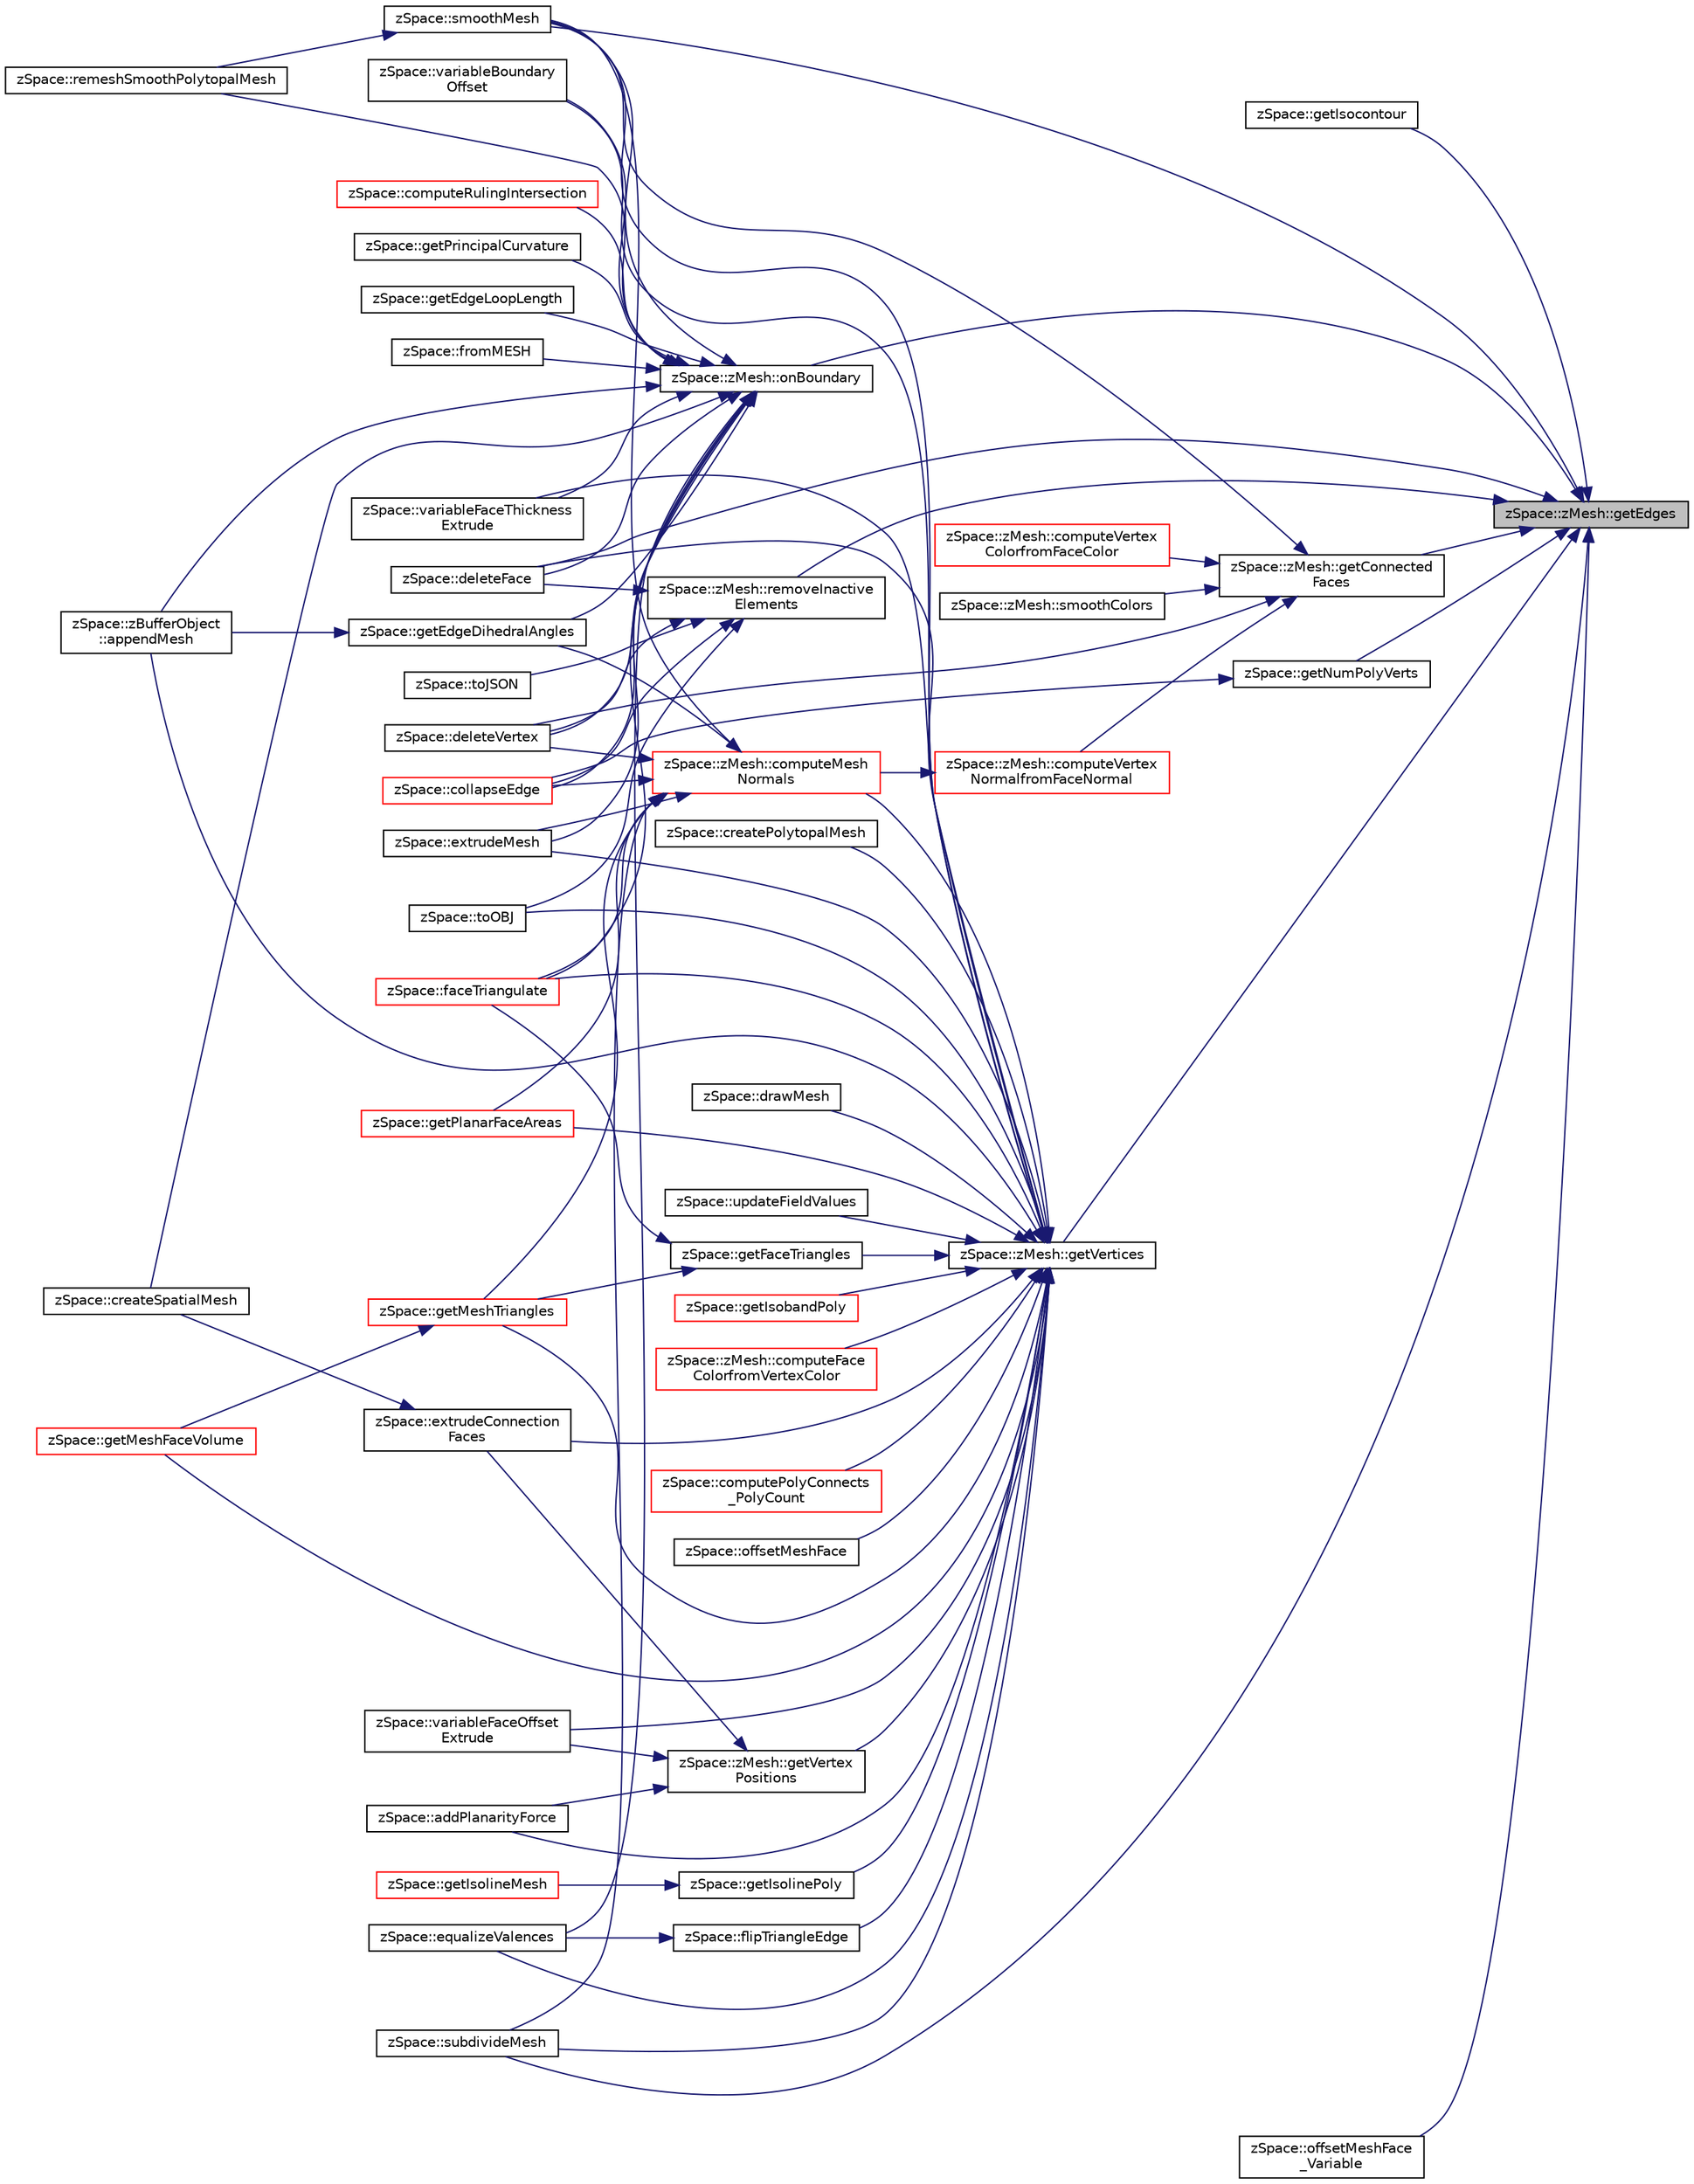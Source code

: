 digraph "zSpace::zMesh::getEdges"
{
 // LATEX_PDF_SIZE
  edge [fontname="Helvetica",fontsize="10",labelfontname="Helvetica",labelfontsize="10"];
  node [fontname="Helvetica",fontsize="10",shape=record];
  rankdir="RL";
  Node282 [label="zSpace::zMesh::getEdges",height=0.2,width=0.4,color="black", fillcolor="grey75", style="filled", fontcolor="black",tooltip="This method gets the edges of a zFace."];
  Node282 -> Node283 [dir="back",color="midnightblue",fontsize="10",style="solid",fontname="Helvetica"];
  Node283 [label="zSpace::getIsocontour",height=0.2,width=0.4,color="black", fillcolor="white", style="filled",URL="$group__z_field2_d_utilities.html#ga6e47ed2966a60fe23fd026823eabac51",tooltip="This method creates a isocontour graph from the input field mesh at the given field threshold."];
  Node282 -> Node284 [dir="back",color="midnightblue",fontsize="10",style="solid",fontname="Helvetica"];
  Node284 [label="zSpace::zMesh::getVertices",height=0.2,width=0.4,color="black", fillcolor="white", style="filled",URL="$classz_space_1_1z_mesh.html#aa3010b8075e42f14efd4c3605085093b",tooltip="This method gets the vertices attached to input zEdge or zFace."];
  Node284 -> Node285 [dir="back",color="midnightblue",fontsize="10",style="solid",fontname="Helvetica"];
  Node285 [label="zSpace::createPolytopalMesh",height=0.2,width=0.4,color="black", fillcolor="white", style="filled",URL="$group__z_polytopal.html#gaf251bb68cd900abe02f923fa4f54686c",tooltip="This method creates the polytopal mesh based on the input volume mesh and its center line graph."];
  Node284 -> Node286 [dir="back",color="midnightblue",fontsize="10",style="solid",fontname="Helvetica"];
  Node286 [label="zSpace::extrudeConnection\lFaces",height=0.2,width=0.4,color="black", fillcolor="white", style="filled",URL="$group__z_spatial_structure.html#gab4c00e50a2b8f93f3b2d901d3c8a3055",tooltip=" "];
  Node286 -> Node287 [dir="back",color="midnightblue",fontsize="10",style="solid",fontname="Helvetica"];
  Node287 [label="zSpace::createSpatialMesh",height=0.2,width=0.4,color="black", fillcolor="white", style="filled",URL="$group__z_spatial_structure.html#ga33b7c2f2ce96ec2010fcf8980f4cbd50",tooltip="This method creates the polytopal mesh based on the input volume mesh and its center line graph."];
  Node284 -> Node288 [dir="back",color="midnightblue",fontsize="10",style="solid",fontname="Helvetica"];
  Node288 [label="zSpace::variableFaceOffset\lExtrude",height=0.2,width=0.4,color="black", fillcolor="white", style="filled",URL="$group__z_variable_extrude.html#ga4b7753289e2df876a4577208825064e2",tooltip="This method offset extrudes the faces of the input mesh based on vertex / face color...."];
  Node284 -> Node289 [dir="back",color="midnightblue",fontsize="10",style="solid",fontname="Helvetica"];
  Node289 [label="zSpace::variableBoundary\lOffset",height=0.2,width=0.4,color="black", fillcolor="white", style="filled",URL="$group__z_variable_extrude.html#ga9c135fd7362c20a7c6eba655e7abc418",tooltip="This method offsets the boundary faces of the input mesh based on vertex color. It uses only the red ..."];
  Node284 -> Node290 [dir="back",color="midnightblue",fontsize="10",style="solid",fontname="Helvetica"];
  Node290 [label="zSpace::variableFaceThickness\lExtrude",height=0.2,width=0.4,color="black", fillcolor="white", style="filled",URL="$group__z_variable_extrude.html#ga8626c54d38eb699e9d79c88dadb9d417",tooltip="This method extrudes the input mesh based on vertex / face color. It uses only the red channel of the..."];
  Node284 -> Node291 [dir="back",color="midnightblue",fontsize="10",style="solid",fontname="Helvetica"];
  Node291 [label="zSpace::zBufferObject\l::appendMesh",height=0.2,width=0.4,color="black", fillcolor="white", style="filled",URL="$classz_space_1_1z_buffer_object.html#ac5e8e4b2d6a21dbf4e59ed55a8b8bc58",tooltip="This method appends zMesh to the buffer."];
  Node284 -> Node292 [dir="back",color="midnightblue",fontsize="10",style="solid",fontname="Helvetica"];
  Node292 [label="zSpace::drawMesh",height=0.2,width=0.4,color="black", fillcolor="white", style="filled",URL="$group__z_display_utilities.html#ga90f9bbfff5e1d7e80e48a0ceeba46508",tooltip="This method displays the zMesh."];
  Node284 -> Node293 [dir="back",color="midnightblue",fontsize="10",style="solid",fontname="Helvetica"];
  Node293 [label="zSpace::addPlanarityForce",height=0.2,width=0.4,color="black", fillcolor="white", style="filled",URL="$group__z_dynamics_utilities.html#ga73f915cb5cf41c4e515774d394fcd64f",tooltip="This method adds the planarity force to all the particles in the input container based on the face vo..."];
  Node284 -> Node294 [dir="back",color="midnightblue",fontsize="10",style="solid",fontname="Helvetica"];
  Node294 [label="zSpace::updateFieldValues",height=0.2,width=0.4,color="black", fillcolor="white", style="filled",URL="$group__z_field2_d_utilities.html#ga7317fef387a758a3c687d6b511252172",tooltip="This method updates the color values of the field mesh based on the scalar values...."];
  Node284 -> Node295 [dir="back",color="midnightblue",fontsize="10",style="solid",fontname="Helvetica"];
  Node295 [label="zSpace::getIsolinePoly",height=0.2,width=0.4,color="black", fillcolor="white", style="filled",URL="$group__z_field2_d_utilities.html#gaf7fddb03661f768390489b84311fe0c4",tooltip="This method gets the isoline polygon for the input mesh at the given input face index."];
  Node295 -> Node296 [dir="back",color="midnightblue",fontsize="10",style="solid",fontname="Helvetica"];
  Node296 [label="zSpace::getIsolineMesh",height=0.2,width=0.4,color="red", fillcolor="white", style="filled",URL="$group__z_field2_d_utilities.html#ga63d805729d97ddd318cf0700a234b469",tooltip="This method creates a isoline mesh from the input field mesh at the given field threshold."];
  Node284 -> Node298 [dir="back",color="midnightblue",fontsize="10",style="solid",fontname="Helvetica"];
  Node298 [label="zSpace::getIsobandPoly",height=0.2,width=0.4,color="red", fillcolor="white", style="filled",URL="$group__z_field2_d_utilities.html#ga1ca89389f4efa8797dbb5bc9497e2172",tooltip="This method gets the isoline polygon for the input mesh at the given input face index."];
  Node284 -> Node299 [dir="back",color="midnightblue",fontsize="10",style="solid",fontname="Helvetica"];
  Node299 [label="zSpace::zMesh::getVertex\lPositions",height=0.2,width=0.4,color="black", fillcolor="white", style="filled",URL="$classz_space_1_1z_mesh.html#acb04a75607dbcc07efd4709ecd1cb2db",tooltip="This method gets the vertex positions attached to input zEdge or zFace."];
  Node299 -> Node286 [dir="back",color="midnightblue",fontsize="10",style="solid",fontname="Helvetica"];
  Node299 -> Node288 [dir="back",color="midnightblue",fontsize="10",style="solid",fontname="Helvetica"];
  Node299 -> Node293 [dir="back",color="midnightblue",fontsize="10",style="solid",fontname="Helvetica"];
  Node284 -> Node300 [dir="back",color="midnightblue",fontsize="10",style="solid",fontname="Helvetica"];
  Node300 [label="zSpace::zMesh::computeFace\lColorfromVertexColor",height=0.2,width=0.4,color="red", fillcolor="white", style="filled",URL="$classz_space_1_1z_mesh.html#a89641aad9a7a872cef9eb34ccff09269",tooltip="This method computes the face colors based on the vertex colors."];
  Node284 -> Node304 [dir="back",color="midnightblue",fontsize="10",style="solid",fontname="Helvetica"];
  Node304 [label="zSpace::zMesh::computeMesh\lNormals",height=0.2,width=0.4,color="red", fillcolor="white", style="filled",URL="$classz_space_1_1z_mesh.html#a42be75e01f9b3704fcc85fd745952b22",tooltip="This method computes the normals assoicated with vertices and polygon faces ."];
  Node304 -> Node306 [dir="back",color="midnightblue",fontsize="10",style="solid",fontname="Helvetica"];
  Node306 [label="zSpace::faceTriangulate",height=0.2,width=0.4,color="red", fillcolor="white", style="filled",URL="$group__z_mesh_modifiers.html#ga436ab6f006de6e8dcd08c030fed4feb1",tooltip="This method triangulates the input face of the mesh."];
  Node304 -> Node314 [dir="back",color="midnightblue",fontsize="10",style="solid",fontname="Helvetica"];
  Node314 [label="zSpace::deleteVertex",height=0.2,width=0.4,color="black", fillcolor="white", style="filled",URL="$group__z_mesh_modifiers.html#ga20644ac4933b8ae055b0eb47a9df8420",tooltip="This method deletes the mesh vertex given by the input vertex index."];
  Node304 -> Node315 [dir="back",color="midnightblue",fontsize="10",style="solid",fontname="Helvetica"];
  Node315 [label="zSpace::collapseEdge",height=0.2,width=0.4,color="red", fillcolor="white", style="filled",URL="$group__z_mesh_modifiers.html#ga77533a4e95924fa8c030ba013eef1ec6",tooltip="This method collapses an edge into a vertex."];
  Node304 -> Node310 [dir="back",color="midnightblue",fontsize="10",style="solid",fontname="Helvetica"];
  Node310 [label="zSpace::subdivideMesh",height=0.2,width=0.4,color="black", fillcolor="white", style="filled",URL="$group__z_mesh_modifiers.html#ga8c3af5dd0f40d6f82fd23ceead47dc64",tooltip="This method subdivides all the faces and edges of the mesh."];
  Node304 -> Node311 [dir="back",color="midnightblue",fontsize="10",style="solid",fontname="Helvetica"];
  Node311 [label="zSpace::smoothMesh",height=0.2,width=0.4,color="black", fillcolor="white", style="filled",URL="$group__z_mesh_modifiers.html#ga41f9be96453c21ac7b33b2991c284775",tooltip="This method applies Catmull-Clark subdivision to the mesh."];
  Node311 -> Node312 [dir="back",color="midnightblue",fontsize="10",style="solid",fontname="Helvetica"];
  Node312 [label="zSpace::remeshSmoothPolytopalMesh",height=0.2,width=0.4,color="black", fillcolor="white", style="filled",URL="$group__z_polytopal.html#ga5dd7e372cf8287c0434778b2e58d41f1",tooltip="This method remeshes the smoothed polytopal mesh to have rulings in ony one direction."];
  Node304 -> Node317 [dir="back",color="midnightblue",fontsize="10",style="solid",fontname="Helvetica"];
  Node317 [label="zSpace::extrudeMesh",height=0.2,width=0.4,color="black", fillcolor="white", style="filled",URL="$group__z_mesh_modifiers.html#ga6f2ce938aa8bb72d5b4649115d76d9c8",tooltip="This method returns an extruded mesh from the input mesh."];
  Node304 -> Node318 [dir="back",color="midnightblue",fontsize="10",style="solid",fontname="Helvetica"];
  Node318 [label="zSpace::getMeshTriangles",height=0.2,width=0.4,color="red", fillcolor="white", style="filled",URL="$group__z_mesh_utilities.html#gaff7f65ebfe08571efb90aee41286f19f",tooltip="This method computes the triangles of each face of the input mesh and stored in 2 dimensional contain..."];
  Node318 -> Node320 [dir="back",color="midnightblue",fontsize="10",style="solid",fontname="Helvetica"];
  Node320 [label="zSpace::getMeshFaceVolume",height=0.2,width=0.4,color="red", fillcolor="white", style="filled",URL="$group__z_mesh_utilities.html#gab9dcf47533903c7745cf029d4808830a",tooltip="This method computes the volume of the polyhedras formed by the face vertices and the face center of ..."];
  Node304 -> Node322 [dir="back",color="midnightblue",fontsize="10",style="solid",fontname="Helvetica"];
  Node322 [label="zSpace::getEdgeDihedralAngles",height=0.2,width=0.4,color="black", fillcolor="white", style="filled",URL="$group__z_mesh_utilities.html#gaf531920d8d86c1c508bec8c71d5d9954",tooltip="This method computes the dihedral angle per edge of zMesh."];
  Node322 -> Node291 [dir="back",color="midnightblue",fontsize="10",style="solid",fontname="Helvetica"];
  Node304 -> Node323 [dir="back",color="midnightblue",fontsize="10",style="solid",fontname="Helvetica"];
  Node323 [label="zSpace::getPlanarFaceAreas",height=0.2,width=0.4,color="red", fillcolor="white", style="filled",URL="$group__z_mesh_utilities.html#gaa37b5055021194293cbbba94644cd2d8",tooltip="This method computes the area of every face of the mesh. It works only for if the faces are planar."];
  Node284 -> Node306 [dir="back",color="midnightblue",fontsize="10",style="solid",fontname="Helvetica"];
  Node284 -> Node326 [dir="back",color="midnightblue",fontsize="10",style="solid",fontname="Helvetica"];
  Node326 [label="zSpace::deleteFace",height=0.2,width=0.4,color="black", fillcolor="white", style="filled",URL="$group__z_mesh_modifiers.html#ga24ab0fcd418ba91e387838fdc4711787",tooltip="This method deletes the mesh face given by the input face index."];
  Node284 -> Node327 [dir="back",color="midnightblue",fontsize="10",style="solid",fontname="Helvetica"];
  Node327 [label="zSpace::flipTriangleEdge",height=0.2,width=0.4,color="black", fillcolor="white", style="filled",URL="$group__z_mesh_modifiers.html#ga23b04bfa34f16159cbc2b1c5e1116f39",tooltip="This method flips the edge shared bettwen two rainglua faces."];
  Node327 -> Node328 [dir="back",color="midnightblue",fontsize="10",style="solid",fontname="Helvetica"];
  Node328 [label="zSpace::equalizeValences",height=0.2,width=0.4,color="black", fillcolor="white", style="filled",URL="$group__z_mesh_modifiers.html#ga50d27f458f57c4f90fa9242b05ded2d2",tooltip="This method equalizes the vertex valences by flipping edges of the input triangulated mesh...."];
  Node284 -> Node310 [dir="back",color="midnightblue",fontsize="10",style="solid",fontname="Helvetica"];
  Node284 -> Node311 [dir="back",color="midnightblue",fontsize="10",style="solid",fontname="Helvetica"];
  Node284 -> Node317 [dir="back",color="midnightblue",fontsize="10",style="solid",fontname="Helvetica"];
  Node284 -> Node328 [dir="back",color="midnightblue",fontsize="10",style="solid",fontname="Helvetica"];
  Node284 -> Node329 [dir="back",color="midnightblue",fontsize="10",style="solid",fontname="Helvetica"];
  Node329 [label="zSpace::getFaceTriangles",height=0.2,width=0.4,color="black", fillcolor="white", style="filled",URL="$group__z_mesh_utilities.html#ga1d81b6e6cd06dd32b7795275da6a808c",tooltip="This method triangulates the input polygon using ear clipping algorithm."];
  Node329 -> Node306 [dir="back",color="midnightblue",fontsize="10",style="solid",fontname="Helvetica"];
  Node329 -> Node318 [dir="back",color="midnightblue",fontsize="10",style="solid",fontname="Helvetica"];
  Node284 -> Node318 [dir="back",color="midnightblue",fontsize="10",style="solid",fontname="Helvetica"];
  Node284 -> Node320 [dir="back",color="midnightblue",fontsize="10",style="solid",fontname="Helvetica"];
  Node284 -> Node323 [dir="back",color="midnightblue",fontsize="10",style="solid",fontname="Helvetica"];
  Node284 -> Node330 [dir="back",color="midnightblue",fontsize="10",style="solid",fontname="Helvetica"];
  Node330 [label="zSpace::computePolyConnects\l_PolyCount",height=0.2,width=0.4,color="red", fillcolor="white", style="filled",URL="$group__z_mesh_utilities.html#ga1311698c2fce00e59bcfafcbfb29a29e",tooltip="This method stores input mesh connectivity information in the input containers."];
  Node284 -> Node334 [dir="back",color="midnightblue",fontsize="10",style="solid",fontname="Helvetica"];
  Node334 [label="zSpace::offsetMeshFace",height=0.2,width=0.4,color="black", fillcolor="white", style="filled",URL="$group__z_mesh_utilities.html#ga33d47a47ed451d022be4b64b5865b0e1",tooltip="This method returns the offset positions of a polygon of the input mesh."];
  Node284 -> Node335 [dir="back",color="midnightblue",fontsize="10",style="solid",fontname="Helvetica"];
  Node335 [label="zSpace::toOBJ",height=0.2,width=0.4,color="black", fillcolor="white", style="filled",URL="$group__z_i_o___mesh.html#ga56d1123fee7864f1a5da2f740b9e589d",tooltip="This method exports zMesh as an OBJ file."];
  Node282 -> Node336 [dir="back",color="midnightblue",fontsize="10",style="solid",fontname="Helvetica"];
  Node336 [label="zSpace::zMesh::getConnected\lFaces",height=0.2,width=0.4,color="black", fillcolor="white", style="filled",URL="$classz_space_1_1z_mesh.html#af37006a17bd4e6945860281a4cbef861",tooltip="This method gets the faces connected to input zVertex or zFace."];
  Node336 -> Node337 [dir="back",color="midnightblue",fontsize="10",style="solid",fontname="Helvetica"];
  Node337 [label="zSpace::zMesh::computeVertex\lColorfromFaceColor",height=0.2,width=0.4,color="red", fillcolor="white", style="filled",URL="$classz_space_1_1z_mesh.html#ae519ccec31ffee9fa16596724e04130c",tooltip="This method computes the vertex colors based on the face colors."];
  Node336 -> Node343 [dir="back",color="midnightblue",fontsize="10",style="solid",fontname="Helvetica"];
  Node343 [label="zSpace::zMesh::smoothColors",height=0.2,width=0.4,color="black", fillcolor="white", style="filled",URL="$classz_space_1_1z_mesh.html#a63e68abd857c24a63ad06d426b112d11",tooltip="This method smoothens the color attributes."];
  Node336 -> Node344 [dir="back",color="midnightblue",fontsize="10",style="solid",fontname="Helvetica"];
  Node344 [label="zSpace::zMesh::computeVertex\lNormalfromFaceNormal",height=0.2,width=0.4,color="red", fillcolor="white", style="filled",URL="$classz_space_1_1z_mesh.html#ac27b3838590a838a11243e4fd6ad0b6d",tooltip="This method computes the vertex normals based on the face normals."];
  Node344 -> Node304 [dir="back",color="midnightblue",fontsize="10",style="solid",fontname="Helvetica"];
  Node336 -> Node314 [dir="back",color="midnightblue",fontsize="10",style="solid",fontname="Helvetica"];
  Node336 -> Node311 [dir="back",color="midnightblue",fontsize="10",style="solid",fontname="Helvetica"];
  Node282 -> Node346 [dir="back",color="midnightblue",fontsize="10",style="solid",fontname="Helvetica"];
  Node346 [label="zSpace::zMesh::onBoundary",height=0.2,width=0.4,color="black", fillcolor="white", style="filled",URL="$classz_space_1_1z_mesh.html#aca5218f8a8b5c5f1cde25440d08c57d6",tooltip="This method determines if input zVertex or zEdge or zFace is on the boundary."];
  Node346 -> Node312 [dir="back",color="midnightblue",fontsize="10",style="solid",fontname="Helvetica"];
  Node346 -> Node347 [dir="back",color="midnightblue",fontsize="10",style="solid",fontname="Helvetica"];
  Node347 [label="zSpace::computeRulingIntersection",height=0.2,width=0.4,color="red", fillcolor="white", style="filled",URL="$group__z_polytopal.html#gaa5323f4fa138b179b6e1d7a49007cfa4",tooltip="This method computes the ruling intersetions."];
  Node346 -> Node287 [dir="back",color="midnightblue",fontsize="10",style="solid",fontname="Helvetica"];
  Node346 -> Node289 [dir="back",color="midnightblue",fontsize="10",style="solid",fontname="Helvetica"];
  Node346 -> Node290 [dir="back",color="midnightblue",fontsize="10",style="solid",fontname="Helvetica"];
  Node346 -> Node291 [dir="back",color="midnightblue",fontsize="10",style="solid",fontname="Helvetica"];
  Node346 -> Node306 [dir="back",color="midnightblue",fontsize="10",style="solid",fontname="Helvetica"];
  Node346 -> Node314 [dir="back",color="midnightblue",fontsize="10",style="solid",fontname="Helvetica"];
  Node346 -> Node326 [dir="back",color="midnightblue",fontsize="10",style="solid",fontname="Helvetica"];
  Node346 -> Node315 [dir="back",color="midnightblue",fontsize="10",style="solid",fontname="Helvetica"];
  Node346 -> Node311 [dir="back",color="midnightblue",fontsize="10",style="solid",fontname="Helvetica"];
  Node346 -> Node317 [dir="back",color="midnightblue",fontsize="10",style="solid",fontname="Helvetica"];
  Node346 -> Node328 [dir="back",color="midnightblue",fontsize="10",style="solid",fontname="Helvetica"];
  Node346 -> Node349 [dir="back",color="midnightblue",fontsize="10",style="solid",fontname="Helvetica"];
  Node349 [label="zSpace::getPrincipalCurvature",height=0.2,width=0.4,color="black", fillcolor="white", style="filled",URL="$group__z_mesh_utilities.html#ga1e60d7d324e3a491f9e60060fa3258e2",tooltip="This method computes the local curvature of the mesh vertices."];
  Node346 -> Node322 [dir="back",color="midnightblue",fontsize="10",style="solid",fontname="Helvetica"];
  Node346 -> Node350 [dir="back",color="midnightblue",fontsize="10",style="solid",fontname="Helvetica"];
  Node350 [label="zSpace::getEdgeLoopLength",height=0.2,width=0.4,color="black", fillcolor="white", style="filled",URL="$group__z_mesh_utilities.html#gab72b7e4a3c80733252896a6813c131e9",tooltip="This method computes the edge length of the edge loop starting at the input edge of zMesh."];
  Node346 -> Node351 [dir="back",color="midnightblue",fontsize="10",style="solid",fontname="Helvetica"];
  Node351 [label="zSpace::fromMESH",height=0.2,width=0.4,color="black", fillcolor="white", style="filled",URL="$group__z_i_o___dynamics.html#ga66f0a6b42802025ef65086160d5f85dd",tooltip="This method creates a container of particles with the positions initiaised at the mesh vertex positio..."];
  Node282 -> Node352 [dir="back",color="midnightblue",fontsize="10",style="solid",fontname="Helvetica"];
  Node352 [label="zSpace::zMesh::removeInactive\lElements",height=0.2,width=0.4,color="black", fillcolor="white", style="filled",URL="$classz_space_1_1z_mesh.html#ab21d59eecb169921b427a7e766d47aa5",tooltip="This method removes inactive elements from the array connected with the input type."];
  Node352 -> Node314 [dir="back",color="midnightblue",fontsize="10",style="solid",fontname="Helvetica"];
  Node352 -> Node326 [dir="back",color="midnightblue",fontsize="10",style="solid",fontname="Helvetica"];
  Node352 -> Node315 [dir="back",color="midnightblue",fontsize="10",style="solid",fontname="Helvetica"];
  Node352 -> Node335 [dir="back",color="midnightblue",fontsize="10",style="solid",fontname="Helvetica"];
  Node352 -> Node353 [dir="back",color="midnightblue",fontsize="10",style="solid",fontname="Helvetica"];
  Node353 [label="zSpace::toJSON",height=0.2,width=0.4,color="black", fillcolor="white", style="filled",URL="$group__z_i_o___mesh.html#ga6fccda275363a86353d2750673122d6f",tooltip="This method exports zMesh to a JSON file format using JSON Modern Library."];
  Node282 -> Node326 [dir="back",color="midnightblue",fontsize="10",style="solid",fontname="Helvetica"];
  Node282 -> Node310 [dir="back",color="midnightblue",fontsize="10",style="solid",fontname="Helvetica"];
  Node282 -> Node311 [dir="back",color="midnightblue",fontsize="10",style="solid",fontname="Helvetica"];
  Node282 -> Node354 [dir="back",color="midnightblue",fontsize="10",style="solid",fontname="Helvetica"];
  Node354 [label="zSpace::getNumPolyVerts",height=0.2,width=0.4,color="black", fillcolor="white", style="filled",URL="$group__z_mesh_utilities.html#ga93825ac6298071fc25f7d0829e1d7b97",tooltip="This method return the number of vertices in the face given by the input index."];
  Node354 -> Node315 [dir="back",color="midnightblue",fontsize="10",style="solid",fontname="Helvetica"];
  Node282 -> Node355 [dir="back",color="midnightblue",fontsize="10",style="solid",fontname="Helvetica"];
  Node355 [label="zSpace::offsetMeshFace\l_Variable",height=0.2,width=0.4,color="black", fillcolor="white", style="filled",URL="$group__z_mesh_utilities.html#ga2d1e96823d5ddafb0c578999217416f5",tooltip="This method returns the vartiable offset positions of a polygon of the input mesh."];
}

